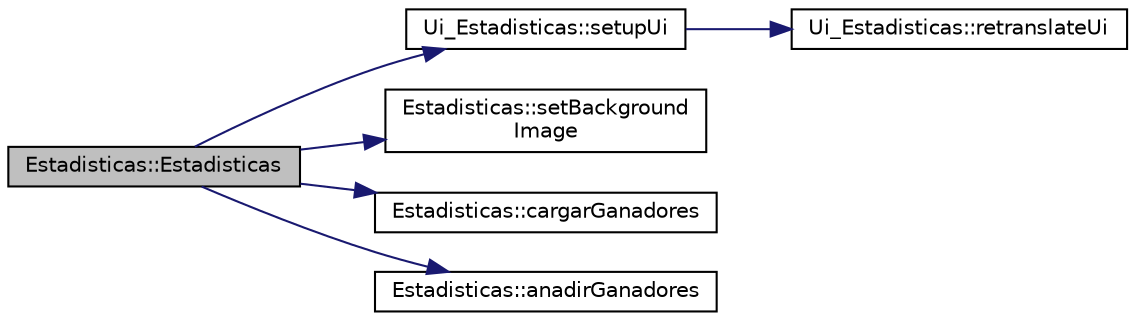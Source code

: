 digraph "Estadisticas::Estadisticas"
{
  edge [fontname="Helvetica",fontsize="10",labelfontname="Helvetica",labelfontsize="10"];
  node [fontname="Helvetica",fontsize="10",shape=record];
  rankdir="LR";
  Node1 [label="Estadisticas::Estadisticas",height=0.2,width=0.4,color="black", fillcolor="grey75", style="filled" fontcolor="black"];
  Node1 -> Node2 [color="midnightblue",fontsize="10",style="solid",fontname="Helvetica"];
  Node2 [label="Ui_Estadisticas::setupUi",height=0.2,width=0.4,color="black", fillcolor="white", style="filled",URL="$class_ui___estadisticas.html#a5c4ba8918b7de78750ad7b261aa0e0a9"];
  Node2 -> Node3 [color="midnightblue",fontsize="10",style="solid",fontname="Helvetica"];
  Node3 [label="Ui_Estadisticas::retranslateUi",height=0.2,width=0.4,color="black", fillcolor="white", style="filled",URL="$class_ui___estadisticas.html#abee1a8375798b88c509f2163e9f7f91f"];
  Node1 -> Node4 [color="midnightblue",fontsize="10",style="solid",fontname="Helvetica"];
  Node4 [label="Estadisticas::setBackground\lImage",height=0.2,width=0.4,color="black", fillcolor="white", style="filled",URL="$class_estadisticas.html#ac5c0395b32af46aa7018240ed36b7086",tooltip="Coloca como fondo de ventana una imagen. "];
  Node1 -> Node5 [color="midnightblue",fontsize="10",style="solid",fontname="Helvetica"];
  Node5 [label="Estadisticas::cargarGanadores",height=0.2,width=0.4,color="black", fillcolor="white", style="filled",URL="$class_estadisticas.html#a456d911094261320b91058626f2ec47a",tooltip="Carga los ganadores guardados previamente. "];
  Node1 -> Node6 [color="midnightblue",fontsize="10",style="solid",fontname="Helvetica"];
  Node6 [label="Estadisticas::anadirGanadores",height=0.2,width=0.4,color="black", fillcolor="white", style="filled",URL="$class_estadisticas.html#a888d64eb9cace5ee9c81c38375e36f87",tooltip="Coloca los ganadores en la venta &#39;Estadísticas&#39;. "];
}

